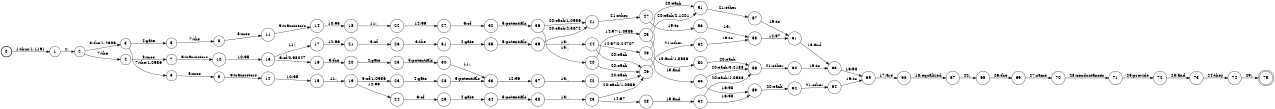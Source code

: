 digraph FST {
rankdir = LR;
size = "8.5,11";
label = "";
center = 1;
orientation = Portrait;
ranksep = "0.4";
nodesep = "0.25";
0 [label = "0", shape = circle, style = bold, fontsize = 14]
	0 -> 1 [label = "1:thus/1.1191", fontsize = 14];
1 [label = "1", shape = circle, style = solid, fontsize = 14]
	1 -> 2 [label = "2:,", fontsize = 14];
2 [label = "2", shape = circle, style = solid, fontsize = 14]
	2 -> 3 [label = "3:the/1.2686", fontsize = 14];
	2 -> 4 [label = "7:the", fontsize = 14];
3 [label = "3", shape = circle, style = solid, fontsize = 14]
	3 -> 6 [label = "7:the/1.0986", fontsize = 14];
	3 -> 5 [label = "4:gate", fontsize = 14];
4 [label = "4", shape = circle, style = solid, fontsize = 14]
	4 -> 7 [label = "8:mos", fontsize = 14];
5 [label = "5", shape = circle, style = solid, fontsize = 14]
	5 -> 8 [label = "7:the", fontsize = 14];
6 [label = "6", shape = circle, style = solid, fontsize = 14]
	6 -> 9 [label = "8:mos", fontsize = 14];
7 [label = "7", shape = circle, style = solid, fontsize = 14]
	7 -> 10 [label = "9:transistors", fontsize = 14];
8 [label = "8", shape = circle, style = solid, fontsize = 14]
	8 -> 11 [label = "8:mos", fontsize = 14];
9 [label = "9", shape = circle, style = solid, fontsize = 14]
	9 -> 12 [label = "9:transistors", fontsize = 14];
10 [label = "10", shape = circle, style = solid, fontsize = 14]
	10 -> 13 [label = "10:95", fontsize = 14];
11 [label = "11", shape = circle, style = solid, fontsize = 14]
	11 -> 14 [label = "9:transistors", fontsize = 14];
12 [label = "12", shape = circle, style = solid, fontsize = 14]
	12 -> 15 [label = "10:95", fontsize = 14];
13 [label = "13", shape = circle, style = solid, fontsize = 14]
	13 -> 17 [label = "11:,", fontsize = 14];
	13 -> 16 [label = "6:of/0.98047", fontsize = 14];
14 [label = "14", shape = circle, style = solid, fontsize = 14]
	14 -> 18 [label = "10:95", fontsize = 14];
15 [label = "15", shape = circle, style = solid, fontsize = 14]
	15 -> 19 [label = "11:,", fontsize = 14];
16 [label = "16", shape = circle, style = solid, fontsize = 14]
	16 -> 20 [label = "3:the", fontsize = 14];
17 [label = "17", shape = circle, style = solid, fontsize = 14]
	17 -> 21 [label = "12:96", fontsize = 14];
18 [label = "18", shape = circle, style = solid, fontsize = 14]
	18 -> 22 [label = "11:,", fontsize = 14];
19 [label = "19", shape = circle, style = solid, fontsize = 14]
	19 -> 23 [label = "6:of/1.0986", fontsize = 14];
	19 -> 24 [label = "12:96", fontsize = 14];
20 [label = "20", shape = circle, style = solid, fontsize = 14]
	20 -> 25 [label = "4:gate", fontsize = 14];
21 [label = "21", shape = circle, style = solid, fontsize = 14]
	21 -> 26 [label = "6:of", fontsize = 14];
22 [label = "22", shape = circle, style = solid, fontsize = 14]
	22 -> 27 [label = "12:96", fontsize = 14];
23 [label = "23", shape = circle, style = solid, fontsize = 14]
	23 -> 28 [label = "4:gate", fontsize = 14];
24 [label = "24", shape = circle, style = solid, fontsize = 14]
	24 -> 29 [label = "6:of", fontsize = 14];
25 [label = "25", shape = circle, style = solid, fontsize = 14]
	25 -> 30 [label = "5:potentials", fontsize = 14];
26 [label = "26", shape = circle, style = solid, fontsize = 14]
	26 -> 31 [label = "3:the", fontsize = 14];
27 [label = "27", shape = circle, style = solid, fontsize = 14]
	27 -> 32 [label = "6:of", fontsize = 14];
28 [label = "28", shape = circle, style = solid, fontsize = 14]
	28 -> 33 [label = "5:potentials", fontsize = 14];
29 [label = "29", shape = circle, style = solid, fontsize = 14]
	29 -> 34 [label = "4:gate", fontsize = 14];
30 [label = "30", shape = circle, style = solid, fontsize = 14]
	30 -> 33 [label = "11:,", fontsize = 14];
31 [label = "31", shape = circle, style = solid, fontsize = 14]
	31 -> 35 [label = "4:gate", fontsize = 14];
32 [label = "32", shape = circle, style = solid, fontsize = 14]
	32 -> 36 [label = "5:potentials", fontsize = 14];
33 [label = "33", shape = circle, style = solid, fontsize = 14]
	33 -> 37 [label = "12:96", fontsize = 14];
34 [label = "34", shape = circle, style = solid, fontsize = 14]
	34 -> 38 [label = "5:potentials", fontsize = 14];
35 [label = "35", shape = circle, style = solid, fontsize = 14]
	35 -> 39 [label = "5:potentials", fontsize = 14];
36 [label = "36", shape = circle, style = solid, fontsize = 14]
	36 -> 40 [label = "13:,", fontsize = 14];
	36 -> 41 [label = "20:each/1.0986", fontsize = 14];
37 [label = "37", shape = circle, style = solid, fontsize = 14]
	37 -> 42 [label = "13:,", fontsize = 14];
38 [label = "38", shape = circle, style = solid, fontsize = 14]
	38 -> 43 [label = "13:,", fontsize = 14];
39 [label = "39", shape = circle, style = solid, fontsize = 14]
	39 -> 44 [label = "13:,", fontsize = 14];
	39 -> 41 [label = "20:each/2.3672", fontsize = 14];
40 [label = "40", shape = circle, style = solid, fontsize = 14]
	40 -> 45 [label = "14:97/1.0986", fontsize = 14];
	40 -> 46 [label = "20:each", fontsize = 14];
41 [label = "41", shape = circle, style = solid, fontsize = 14]
	41 -> 47 [label = "21:other", fontsize = 14];
42 [label = "42", shape = circle, style = solid, fontsize = 14]
	42 -> 46 [label = "20:each", fontsize = 14];
43 [label = "43", shape = circle, style = solid, fontsize = 14]
	43 -> 48 [label = "14:97", fontsize = 14];
	43 -> 46 [label = "20:each/1.0986", fontsize = 14];
44 [label = "44", shape = circle, style = solid, fontsize = 14]
	44 -> 49 [label = "14:97/0.24707", fontsize = 14];
	44 -> 46 [label = "20:each", fontsize = 14];
45 [label = "45", shape = circle, style = solid, fontsize = 14]
	45 -> 50 [label = "15:and/1.0986", fontsize = 14];
	45 -> 51 [label = "20:each", fontsize = 14];
46 [label = "46", shape = circle, style = solid, fontsize = 14]
	46 -> 52 [label = "21:other", fontsize = 14];
47 [label = "47", shape = circle, style = solid, fontsize = 14]
	47 -> 53 [label = "19:to", fontsize = 14];
48 [label = "48", shape = circle, style = solid, fontsize = 14]
	48 -> 54 [label = "15:and", fontsize = 14];
49 [label = "49", shape = circle, style = solid, fontsize = 14]
	49 -> 55 [label = "15:and", fontsize = 14];
	49 -> 51 [label = "20:each/2.1201", fontsize = 14];
50 [label = "50", shape = circle, style = solid, fontsize = 14]
	50 -> 56 [label = "20:each", fontsize = 14];
51 [label = "51", shape = circle, style = solid, fontsize = 14]
	51 -> 57 [label = "21:other", fontsize = 14];
52 [label = "52", shape = circle, style = solid, fontsize = 14]
	52 -> 58 [label = "19:to", fontsize = 14];
53 [label = "53", shape = circle, style = solid, fontsize = 14]
	53 -> 58 [label = "13:,", fontsize = 14];
54 [label = "54", shape = circle, style = solid, fontsize = 14]
	54 -> 59 [label = "16:98", fontsize = 14];
	54 -> 56 [label = "20:each/1.0986", fontsize = 14];
55 [label = "55", shape = circle, style = solid, fontsize = 14]
	55 -> 59 [label = "16:98", fontsize = 14];
	55 -> 56 [label = "20:each/3.2188", fontsize = 14];
56 [label = "56", shape = circle, style = solid, fontsize = 14]
	56 -> 60 [label = "21:other", fontsize = 14];
57 [label = "57", shape = circle, style = solid, fontsize = 14]
	57 -> 61 [label = "19:to", fontsize = 14];
58 [label = "58", shape = circle, style = solid, fontsize = 14]
	58 -> 61 [label = "14:97", fontsize = 14];
59 [label = "59", shape = circle, style = solid, fontsize = 14]
	59 -> 62 [label = "20:each", fontsize = 14];
60 [label = "60", shape = circle, style = solid, fontsize = 14]
	60 -> 63 [label = "19:to", fontsize = 14];
61 [label = "61", shape = circle, style = solid, fontsize = 14]
	61 -> 63 [label = "15:and", fontsize = 14];
62 [label = "62", shape = circle, style = solid, fontsize = 14]
	62 -> 64 [label = "21:other", fontsize = 14];
63 [label = "63", shape = circle, style = solid, fontsize = 14]
	63 -> 65 [label = "16:98", fontsize = 14];
64 [label = "64", shape = circle, style = solid, fontsize = 14]
	64 -> 65 [label = "19:to", fontsize = 14];
65 [label = "65", shape = circle, style = solid, fontsize = 14]
	65 -> 66 [label = "17:are", fontsize = 14];
66 [label = "66", shape = circle, style = solid, fontsize = 14]
	66 -> 67 [label = "18:equalized", fontsize = 14];
67 [label = "67", shape = circle, style = solid, fontsize = 14]
	67 -> 68 [label = "22:,", fontsize = 14];
68 [label = "68", shape = circle, style = solid, fontsize = 14]
	68 -> 69 [label = "26:the", fontsize = 14];
69 [label = "69", shape = circle, style = solid, fontsize = 14]
	69 -> 70 [label = "27:same", fontsize = 14];
70 [label = "70", shape = circle, style = solid, fontsize = 14]
	70 -> 71 [label = "28:conductances", fontsize = 14];
71 [label = "71", shape = circle, style = solid, fontsize = 14]
	71 -> 72 [label = "25:provide", fontsize = 14];
72 [label = "72", shape = circle, style = solid, fontsize = 14]
	72 -> 73 [label = "23:and", fontsize = 14];
73 [label = "73", shape = circle, style = solid, fontsize = 14]
	73 -> 74 [label = "24:they", fontsize = 14];
74 [label = "74", shape = circle, style = solid, fontsize = 14]
	74 -> 75 [label = "29:.", fontsize = 14];
75 [label = "75", shape = doublecircle, style = solid, fontsize = 14]
}
